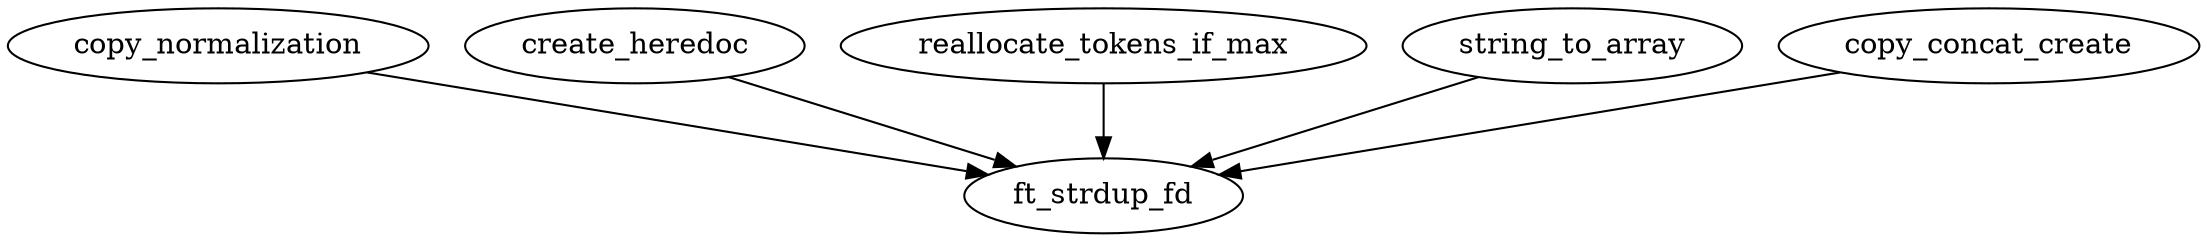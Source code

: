 digraph callgraph {
    "copy_normalization" [label="copy_normalization"];
    "create_heredoc" [label="create_heredoc"];
    "reallocate_tokens_if_max" [label="reallocate_tokens_if_max"];
    "string_to_array" [label="string_to_array"];
    "copy_concat_create" [label="copy_concat_create"];
    "string_to_array" -> "ft_strdup_fd";
    "copy_normalization" -> "ft_strdup_fd";
    "reallocate_tokens_if_max" -> "ft_strdup_fd";
    "create_heredoc" -> "ft_strdup_fd";
    "copy_concat_create" -> "ft_strdup_fd";
}
